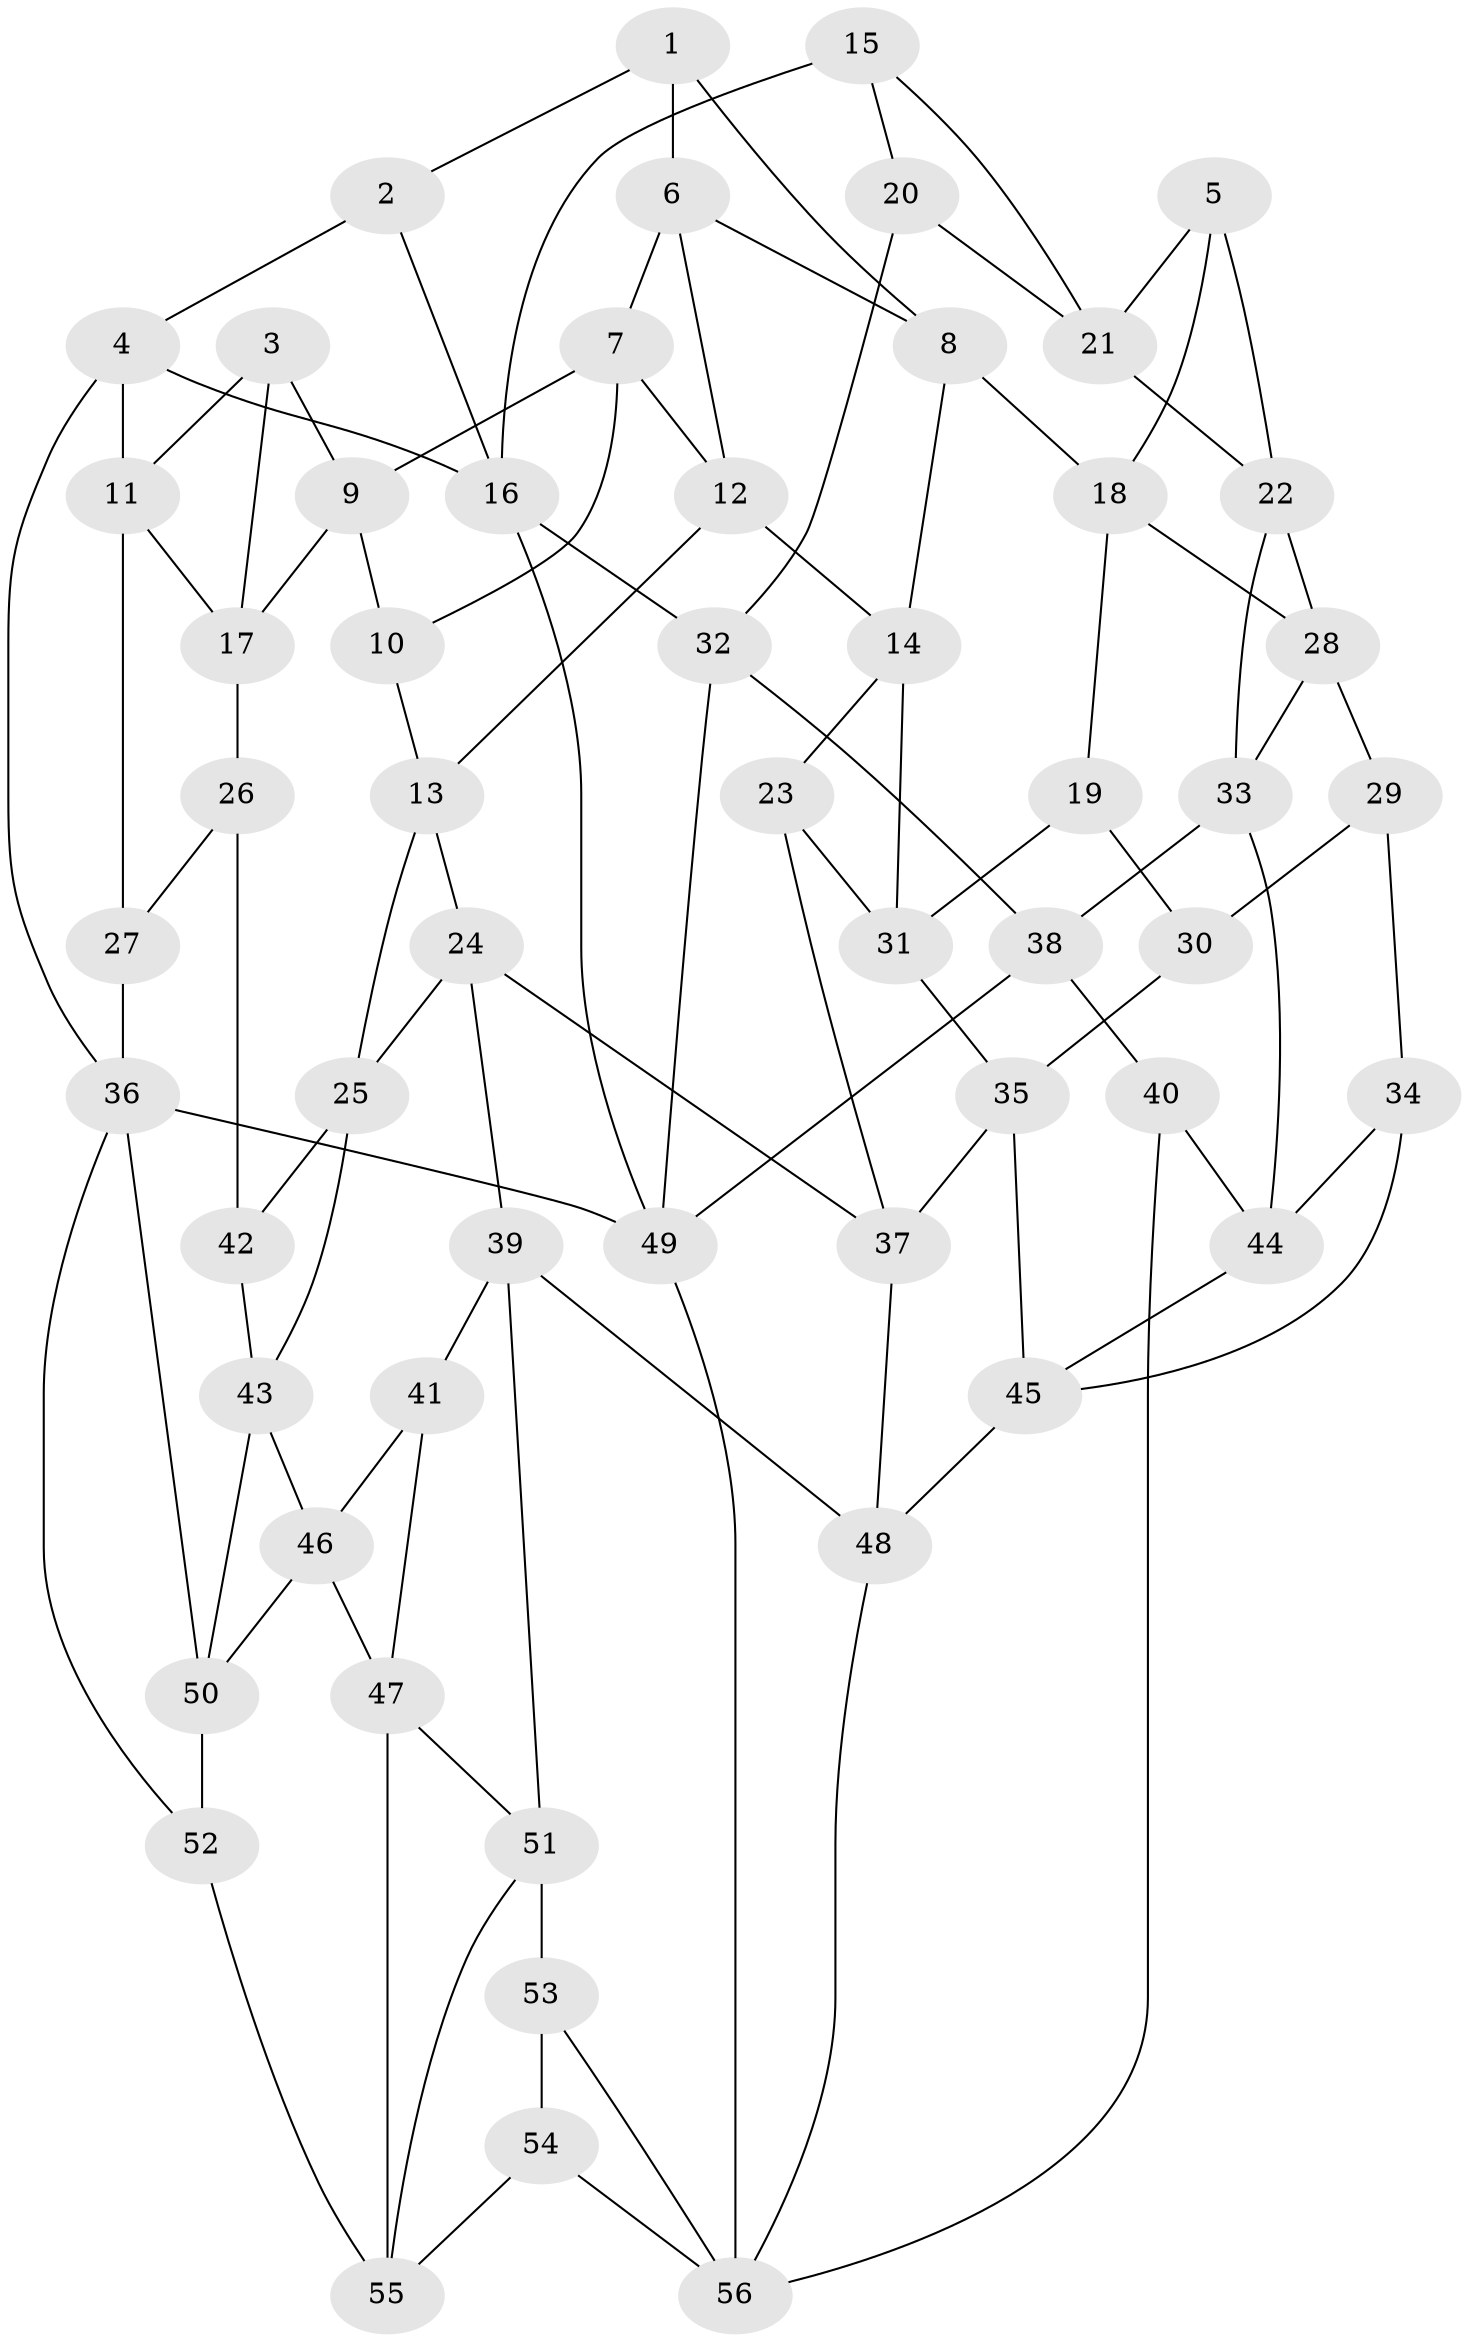 // original degree distribution, {3: 0.017857142857142856, 4: 0.23214285714285715, 5: 0.5357142857142857, 6: 0.21428571428571427}
// Generated by graph-tools (version 1.1) at 2025/03/03/09/25 03:03:11]
// undirected, 56 vertices, 104 edges
graph export_dot {
graph [start="1"]
  node [color=gray90,style=filled];
  1;
  2;
  3;
  4;
  5;
  6;
  7;
  8;
  9;
  10;
  11;
  12;
  13;
  14;
  15;
  16;
  17;
  18;
  19;
  20;
  21;
  22;
  23;
  24;
  25;
  26;
  27;
  28;
  29;
  30;
  31;
  32;
  33;
  34;
  35;
  36;
  37;
  38;
  39;
  40;
  41;
  42;
  43;
  44;
  45;
  46;
  47;
  48;
  49;
  50;
  51;
  52;
  53;
  54;
  55;
  56;
  1 -- 2 [weight=1.0];
  1 -- 6 [weight=1.0];
  1 -- 8 [weight=1.0];
  2 -- 4 [weight=1.0];
  2 -- 16 [weight=1.0];
  3 -- 9 [weight=1.0];
  3 -- 11 [weight=1.0];
  3 -- 17 [weight=1.0];
  4 -- 11 [weight=1.0];
  4 -- 16 [weight=1.0];
  4 -- 36 [weight=1.0];
  5 -- 18 [weight=1.0];
  5 -- 21 [weight=1.0];
  5 -- 22 [weight=1.0];
  6 -- 7 [weight=1.0];
  6 -- 8 [weight=1.0];
  6 -- 12 [weight=1.0];
  7 -- 9 [weight=1.0];
  7 -- 10 [weight=1.0];
  7 -- 12 [weight=1.0];
  8 -- 14 [weight=1.0];
  8 -- 18 [weight=1.0];
  9 -- 10 [weight=1.0];
  9 -- 17 [weight=1.0];
  10 -- 13 [weight=1.0];
  11 -- 17 [weight=1.0];
  11 -- 27 [weight=1.0];
  12 -- 13 [weight=1.0];
  12 -- 14 [weight=1.0];
  13 -- 24 [weight=1.0];
  13 -- 25 [weight=1.0];
  14 -- 23 [weight=1.0];
  14 -- 31 [weight=1.0];
  15 -- 16 [weight=2.0];
  15 -- 20 [weight=1.0];
  15 -- 21 [weight=1.0];
  16 -- 32 [weight=1.0];
  16 -- 49 [weight=1.0];
  17 -- 26 [weight=1.0];
  18 -- 19 [weight=1.0];
  18 -- 28 [weight=1.0];
  19 -- 30 [weight=1.0];
  19 -- 31 [weight=1.0];
  20 -- 21 [weight=1.0];
  20 -- 32 [weight=1.0];
  21 -- 22 [weight=1.0];
  22 -- 28 [weight=1.0];
  22 -- 33 [weight=1.0];
  23 -- 31 [weight=1.0];
  23 -- 37 [weight=1.0];
  24 -- 25 [weight=1.0];
  24 -- 37 [weight=1.0];
  24 -- 39 [weight=1.0];
  25 -- 42 [weight=1.0];
  25 -- 43 [weight=1.0];
  26 -- 27 [weight=1.0];
  26 -- 42 [weight=2.0];
  27 -- 36 [weight=1.0];
  28 -- 29 [weight=1.0];
  28 -- 33 [weight=1.0];
  29 -- 30 [weight=2.0];
  29 -- 34 [weight=1.0];
  30 -- 35 [weight=1.0];
  31 -- 35 [weight=1.0];
  32 -- 38 [weight=1.0];
  32 -- 49 [weight=1.0];
  33 -- 38 [weight=1.0];
  33 -- 44 [weight=1.0];
  34 -- 44 [weight=1.0];
  34 -- 45 [weight=1.0];
  35 -- 37 [weight=1.0];
  35 -- 45 [weight=1.0];
  36 -- 49 [weight=1.0];
  36 -- 50 [weight=1.0];
  36 -- 52 [weight=1.0];
  37 -- 48 [weight=1.0];
  38 -- 40 [weight=1.0];
  38 -- 49 [weight=1.0];
  39 -- 41 [weight=1.0];
  39 -- 48 [weight=1.0];
  39 -- 51 [weight=1.0];
  40 -- 44 [weight=1.0];
  40 -- 56 [weight=1.0];
  41 -- 46 [weight=1.0];
  41 -- 47 [weight=1.0];
  42 -- 43 [weight=1.0];
  43 -- 46 [weight=1.0];
  43 -- 50 [weight=1.0];
  44 -- 45 [weight=1.0];
  45 -- 48 [weight=1.0];
  46 -- 47 [weight=1.0];
  46 -- 50 [weight=1.0];
  47 -- 51 [weight=1.0];
  47 -- 55 [weight=1.0];
  48 -- 56 [weight=1.0];
  49 -- 56 [weight=1.0];
  50 -- 52 [weight=1.0];
  51 -- 53 [weight=2.0];
  51 -- 55 [weight=1.0];
  52 -- 55 [weight=1.0];
  53 -- 54 [weight=1.0];
  53 -- 56 [weight=1.0];
  54 -- 55 [weight=1.0];
  54 -- 56 [weight=1.0];
}
